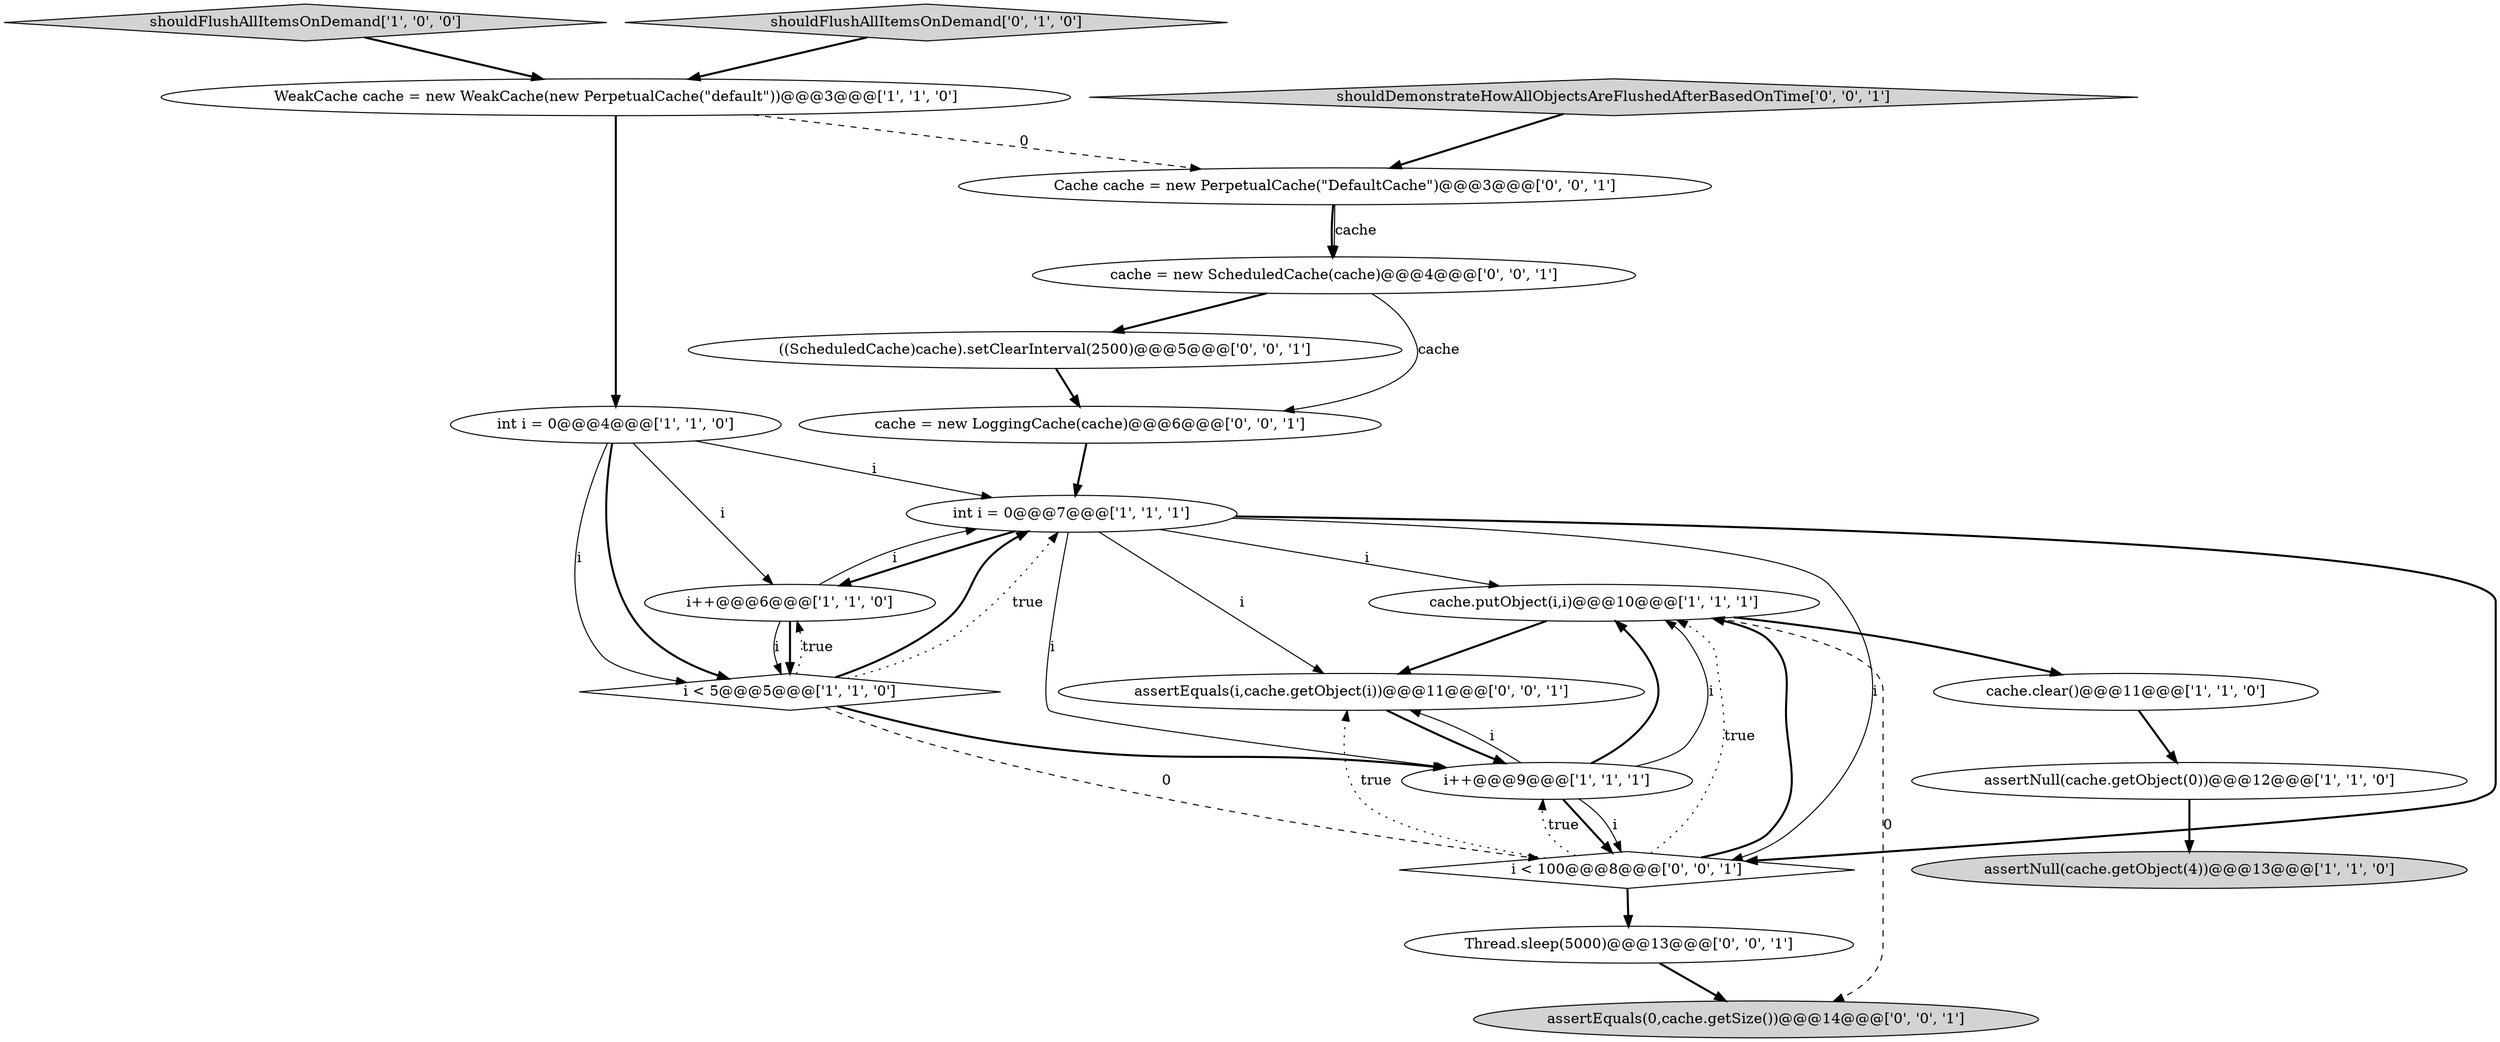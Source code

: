 digraph {
10 [style = filled, label = "cache.putObject(i,i)@@@10@@@['1', '1', '1']", fillcolor = white, shape = ellipse image = "AAA0AAABBB1BBB"];
8 [style = filled, label = "WeakCache cache = new WeakCache(new PerpetualCache(\"default\"))@@@3@@@['1', '1', '0']", fillcolor = white, shape = ellipse image = "AAA0AAABBB1BBB"];
5 [style = filled, label = "i++@@@6@@@['1', '1', '0']", fillcolor = white, shape = ellipse image = "AAA0AAABBB1BBB"];
1 [style = filled, label = "i < 5@@@5@@@['1', '1', '0']", fillcolor = white, shape = diamond image = "AAA0AAABBB1BBB"];
0 [style = filled, label = "i++@@@9@@@['1', '1', '1']", fillcolor = white, shape = ellipse image = "AAA0AAABBB1BBB"];
14 [style = filled, label = "cache = new ScheduledCache(cache)@@@4@@@['0', '0', '1']", fillcolor = white, shape = ellipse image = "AAA0AAABBB3BBB"];
20 [style = filled, label = "Thread.sleep(5000)@@@13@@@['0', '0', '1']", fillcolor = white, shape = ellipse image = "AAA0AAABBB3BBB"];
12 [style = filled, label = "((ScheduledCache)cache).setClearInterval(2500)@@@5@@@['0', '0', '1']", fillcolor = white, shape = ellipse image = "AAA0AAABBB3BBB"];
19 [style = filled, label = "assertEquals(0,cache.getSize())@@@14@@@['0', '0', '1']", fillcolor = lightgray, shape = ellipse image = "AAA0AAABBB3BBB"];
2 [style = filled, label = "cache.clear()@@@11@@@['1', '1', '0']", fillcolor = white, shape = ellipse image = "AAA0AAABBB1BBB"];
9 [style = filled, label = "int i = 0@@@7@@@['1', '1', '1']", fillcolor = white, shape = ellipse image = "AAA0AAABBB1BBB"];
3 [style = filled, label = "assertNull(cache.getObject(0))@@@12@@@['1', '1', '0']", fillcolor = white, shape = ellipse image = "AAA0AAABBB1BBB"];
4 [style = filled, label = "shouldFlushAllItemsOnDemand['1', '0', '0']", fillcolor = lightgray, shape = diamond image = "AAA0AAABBB1BBB"];
7 [style = filled, label = "assertNull(cache.getObject(4))@@@13@@@['1', '1', '0']", fillcolor = lightgray, shape = ellipse image = "AAA0AAABBB1BBB"];
13 [style = filled, label = "cache = new LoggingCache(cache)@@@6@@@['0', '0', '1']", fillcolor = white, shape = ellipse image = "AAA0AAABBB3BBB"];
15 [style = filled, label = "i < 100@@@8@@@['0', '0', '1']", fillcolor = white, shape = diamond image = "AAA0AAABBB3BBB"];
11 [style = filled, label = "shouldFlushAllItemsOnDemand['0', '1', '0']", fillcolor = lightgray, shape = diamond image = "AAA0AAABBB2BBB"];
6 [style = filled, label = "int i = 0@@@4@@@['1', '1', '0']", fillcolor = white, shape = ellipse image = "AAA0AAABBB1BBB"];
16 [style = filled, label = "shouldDemonstrateHowAllObjectsAreFlushedAfterBasedOnTime['0', '0', '1']", fillcolor = lightgray, shape = diamond image = "AAA0AAABBB3BBB"];
17 [style = filled, label = "Cache cache = new PerpetualCache(\"DefaultCache\")@@@3@@@['0', '0', '1']", fillcolor = white, shape = ellipse image = "AAA0AAABBB3BBB"];
18 [style = filled, label = "assertEquals(i,cache.getObject(i))@@@11@@@['0', '0', '1']", fillcolor = white, shape = ellipse image = "AAA0AAABBB3BBB"];
6->1 [style = solid, label="i"];
9->0 [style = solid, label="i"];
10->18 [style = bold, label=""];
6->9 [style = solid, label="i"];
15->10 [style = bold, label=""];
0->18 [style = solid, label="i"];
6->5 [style = solid, label="i"];
10->19 [style = dashed, label="0"];
1->15 [style = dashed, label="0"];
2->3 [style = bold, label=""];
15->18 [style = dotted, label="true"];
15->10 [style = dotted, label="true"];
8->6 [style = bold, label=""];
1->0 [style = bold, label=""];
16->17 [style = bold, label=""];
5->1 [style = solid, label="i"];
15->0 [style = dotted, label="true"];
0->15 [style = bold, label=""];
9->15 [style = solid, label="i"];
1->9 [style = bold, label=""];
9->10 [style = solid, label="i"];
0->10 [style = solid, label="i"];
6->1 [style = bold, label=""];
5->1 [style = bold, label=""];
12->13 [style = bold, label=""];
0->15 [style = solid, label="i"];
0->10 [style = bold, label=""];
3->7 [style = bold, label=""];
17->14 [style = bold, label=""];
9->15 [style = bold, label=""];
15->20 [style = bold, label=""];
1->9 [style = dotted, label="true"];
14->12 [style = bold, label=""];
14->13 [style = solid, label="cache"];
9->5 [style = bold, label=""];
17->14 [style = solid, label="cache"];
4->8 [style = bold, label=""];
11->8 [style = bold, label=""];
8->17 [style = dashed, label="0"];
10->2 [style = bold, label=""];
13->9 [style = bold, label=""];
20->19 [style = bold, label=""];
18->0 [style = bold, label=""];
1->5 [style = dotted, label="true"];
9->18 [style = solid, label="i"];
5->9 [style = solid, label="i"];
}

